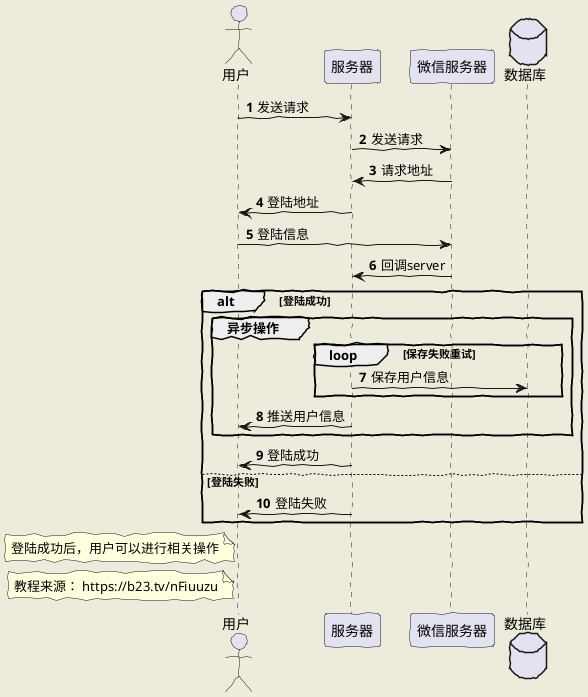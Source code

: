 @startuml 用户请求流程图

skinparam backgroundColor #EEEBDC
skinparam handwritten true

autonumber 
actor 用户 as User
participant 服务器 as Server
participant 微信服务器 as WechatServer
database 数据库 as Database

User -> Server: 发送请求
Server -> WechatServer: 发送请求
WechatServer -> Server: 请求地址
Server -> User: 登陆地址
User -> WechatServer: 登陆信息
WechatServer -> Server: 回调server
alt 登陆成功
    group 异步操作
        loop 保存失败重试
            Server -> Database: 保存用户信息
        end
        Server -> User: 推送用户信息
    end
    Server -> User: 登陆成功
else 登陆失败
    Server -> User: 登陆失败
end

note left of User: 登陆成功后，用户可以进行相关操作
note left of User:教程来源： https://b23.tv/nFiuuzu
@enduml
